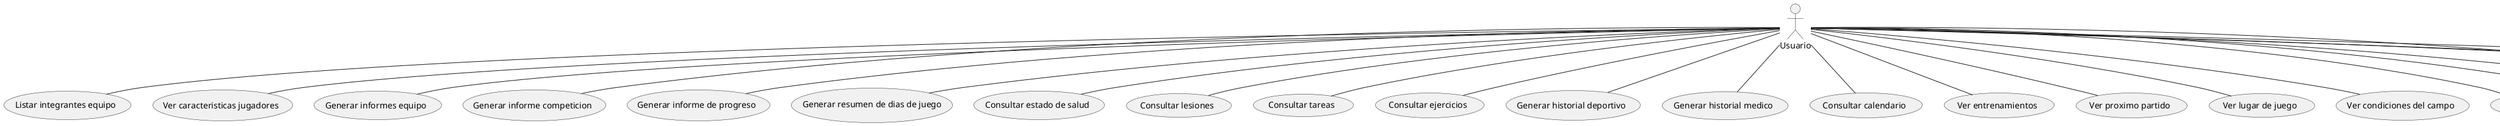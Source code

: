 @startuml aplicacionGD

:Usuario: as Usuario

(Listar integrantes equipo) as ListarIntegrantes
(Ver caracteristicas jugadores) as VerCaracteristicas
(Generar informes equipo) as InformeEquipo
(Generar informe competicion) as InformeCompeticion
(Generar informe de progreso) as InformeProgreso
(Generar resumen de dias de juego) as GenerarResumen
(Consultar estado de salud) as ConsultarSalud
(Consultar lesiones) as ConsultarLesiones
(Consultar tareas) as ConsultarTareas
(Consultar ejercicios) as ConsultarEjercicios
(Generar historial deportivo) as HistorialDeportivo
(Generar historial medico) as HistorialMedico
(Consultar calendario) as ConsultarCalendario
(Ver entrenamientos) as VerEntrenamientos
(Ver proximo partido) as VerProximoPartido
(Ver lugar de juego) as VerLugar
(Ver condiciones del campo) as VerCondicionesCampo
(Ver tiempo) as VerTiempo
(Ver asistencia) as VerAsistencia
(Ver historico de partidos) as VerHistoricoPartidos
(Consultar temporadas) as ConsultarTemporadas
(Seleccionar partido) as SelecPartido
(Ver informacion sobre el equipo) as VerInfoEquipo
(Administrar los ajustes de la pagina) as AdminAjustes


Usuario -- ListarIntegrantes
Usuario -- VerCaracteristicas
Usuario -- InformeEquipo
Usuario -- InformeCompeticion
Usuario -- InformeProgreso
Usuario -- GenerarResumen
Usuario -- ConsultarSalud
Usuario -- ConsultarLesiones
Usuario -- ConsultarTareas
Usuario -- ConsultarEjercicios
Usuario -- HistorialDeportivo
Usuario -- HistorialMedico
Usuario -- ConsultarCalendario
Usuario -- VerEntrenamientos
Usuario -- VerProximoPartido
Usuario -- VerLugar
Usuario -- VerCondicionesCampo
Usuario -- VerTiempo
Usuario -- VerAsistencia
Usuario -- VerHistoricoPartidos
Usuario -- ConsultarTemporadas
Usuario -- SelecPartido
Usuario -- VerInfoEquipo
Usuario -- AdminAjustes













@enduml